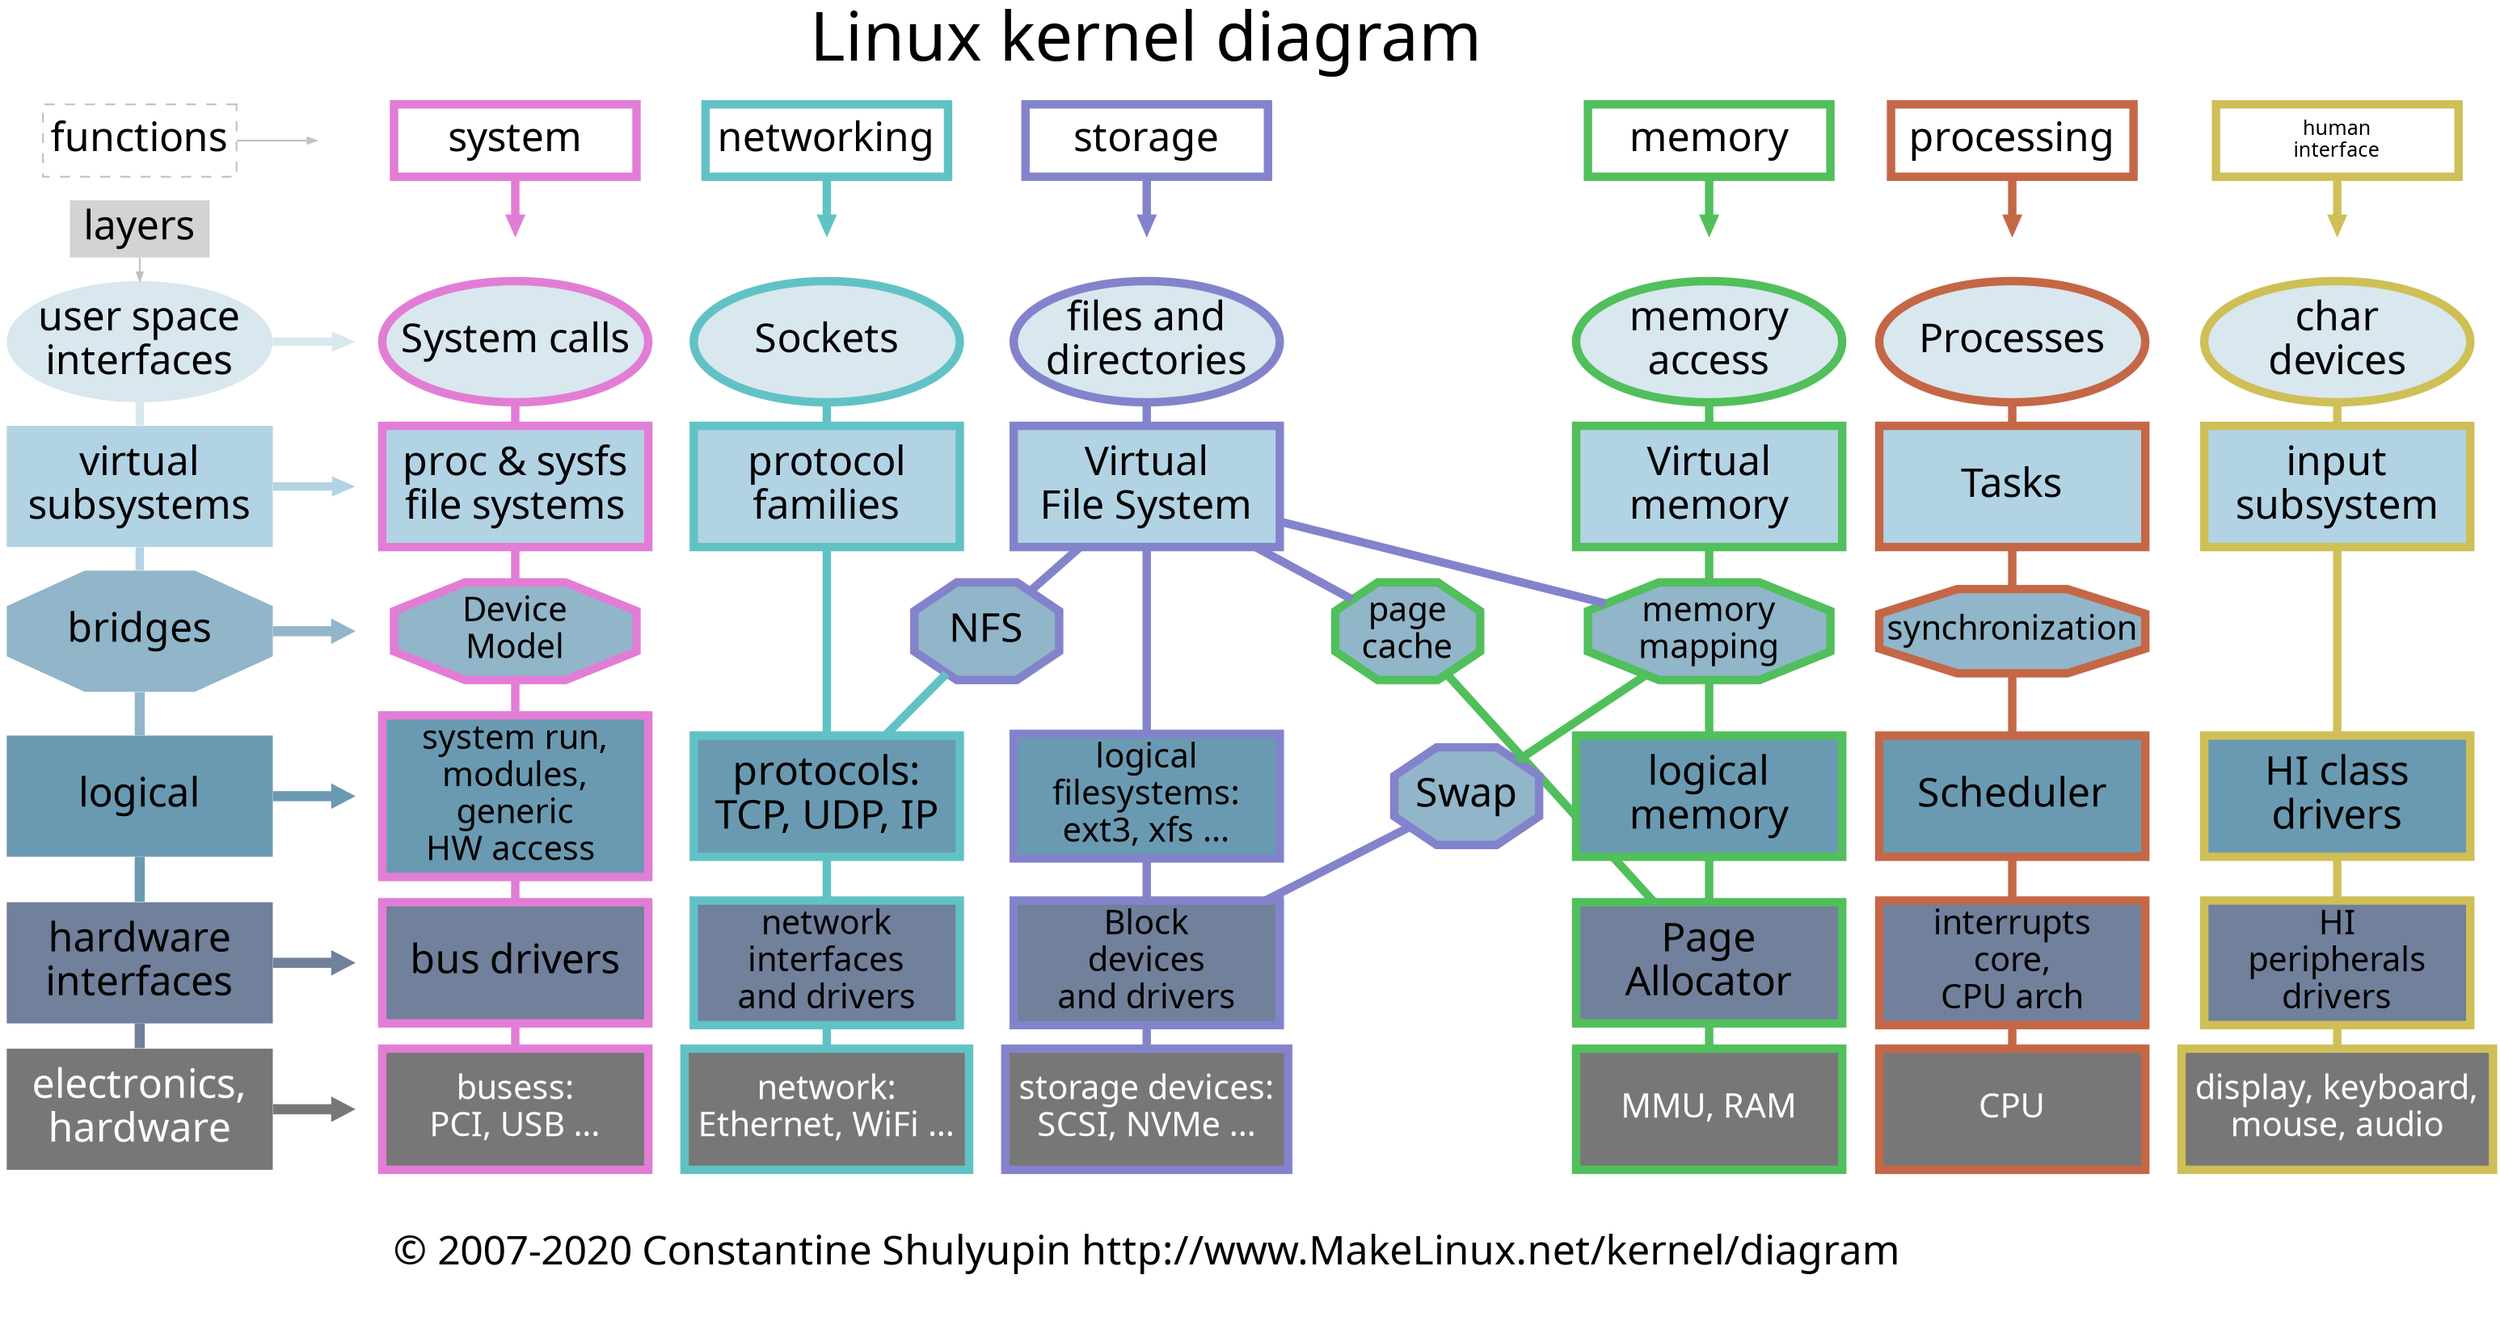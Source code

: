 digraph matrix {
	graph [newrank=true,
		nodesep=0.3,
		ranksep=0.2,
		overlap=true,
		splines=false,
	];
	node [fixedsize=false,
		fontname=Ubuntu
		fontsize=24,
		height=1,
		shape=box,
		style="filled,setlinewidth(5)",
		width=2.2
	];
	edge [arrowhead=none,
		arrowsize=0.5,
		labelfontname="Ubuntu",
		weight=10,
		style="filled,setlinewidth(5)"
	];
	{
		node [color="#e27dd6ff"];
		system_		 [color="#e27dd6ff",
			fixedsize=true,
			height=0,
			shape=point,
			style=invis,
			shape=point
			];
		system		 [color="#e27dd6ff",
			URL="https://en.wikibooks.org/wiki/The_Linux_Kernel/System",
			fillcolor=white,
			fixedsize=true,
			height=0.6,
			row=func,
			width=2];
		system -> system_		 [arrowhead="",
			color="#e27dd6ff",
			row=func]
		SCI		 [color="#e27dd6ff",
			URL="https://en.wikibooks.org/wiki/The_Linux_Kernel/Syscalls",
			fillcolor="#d9e7ee",
			fixedsize=true,
			label="System calls",
			row=usr,
			shape=ellipse];
		sysfs		 [color="#e27dd6ff",
			fillcolor="#b2d3e4",
			label="proc & sysfs\nfile systems"];
		SCI -> sysfs		 [color="#e27dd6ff"];
		DM		 [color="#e27dd6ff",
			fillcolor="#91b5c9",
			fixedsize=true,
			fontsize=20,
			height=0.8,
			label="Device\nModel",
			shape=octagon,
			width=2];
		sysfs -> DM		 [color="#e27dd6ff"];
		log_sys		 [color="#e27dd6ff",
			fillcolor="#6a9ab1",
			fontsize=20,
			label="system run,\nmodules,\ngeneric\nHW access "];
		DM -> log_sys		 [color="#e27dd6ff"];
		bus_drv		 [color="#e27dd6ff",
			fillcolor="#71809b",
			label="bus drivers"];
		log_sys -> bus_drv		 [color="#e27dd6ff"];
		H2		 [color="#e27dd6ff",
			fillcolor="#777777",
			fontcolor=white,
			fontsize=20,
			label="busess:\nPCI, USB ...",
			row=chip];
		bus_drv -> H2		 [color="#e27dd6ff"];
	}
	{
		node [color="#61c2c5"];
		edge [color="#61c2c5"];
		networking_		 [color="#61c2c5",
			fixedsize=true,
			height=0,
			shape=point,
			style=invis,
			shape=point
			width=0];
		networking		 [color="#61c2c5",
			URL="https://en.wikibooks.org/wiki/The_Linux_Kernel/Networking",
			fillcolor=white,
			fixedsize=true,
			height=0.6,
			row=func,
			width=2];
		networking -> networking_		 [arrowhead="",
			color="#61c2c5",
			row=func];
		sock		 [color="#61c2c5",
			fillcolor="#d9e7ee",
			fixedsize=true,
			label=Sockets,
			row=usr,
			shape=ellipse];
		prot_fam		 [color="#61c2c5",
			fillcolor="#b2d3e4",
			label="protocol\nfamilies"];
		sock -> prot_fam		 [color="#61c2c5"];
		log_prot		 [color="#61c2c5",
			fillcolor="#6a9ab1",
			label="protocols:\nTCP, UDP, IP"];
		prot_fam -> log_prot		 [color="#61c2c5"];
		netif		 [color="#61c2c5",
			fillcolor="#71809b",
			fontsize=20,
			label="network\ninterfaces\nand drivers"];
		log_prot -> netif		 [color="#61c2c5"];
		net_hw		 [color="#61c2c5",
			fillcolor="#777777",
			fontcolor=white,
			fontsize=20,
			label="network:\nEthernet, WiFi ...",
			row=chip];
		netif -> net_hw		 [color="#61c2c5"];
		NFS		 [color="#8383cc",
			fillcolor="#91b5c9",
			fixedsize=true,
			height=0.8,
			label=NFS,
			shape=octagon,
			width=1.2];
		NFS -> log_prot		 [color="#61c2c5",
			weight=0];
	}
	{
		node [color="#8383cc"];
		edge [color="#8383cc"];
		NFS;
		storage_		 [color="#8383cc",
			shape=point
			fixedsize=true,
			height=0,
			style=invis,
			width=0];
		storage		 [color="#8383cc",
			URL="https://en.wikibooks.org/wiki/The_Linux_Kernel/Storage",
			fillcolor=white,
			fixedsize=true,
			height=0.6,
			row=func,
			width=2];
		storage -> storage_		 [arrowhead="",
			color="#8383cc",
			row=func];
		FS		 [color="#8383cc",
			fillcolor="#d9e7ee",
			fixedsize=true,
			label="files and\ndirectories",
			row=usr,
			shape=ellipse];
		VFS		 [color="#8383cc",
			fillcolor="#b2d3e4",
			label="Virtual\nFile System"];
		FS -> VFS		 [color="#8383cc"];
		VFS -> NFS		 [color="#8383cc",
			weight=0];
		logFS		 [color="#8383cc",
			fillcolor="#6a9ab1",
			fontsize=20,
			label="logical\nfilesystems:\next3, xfs ..."];
		VFS -> logFS		 [color="#8383cc"];
		PC		 [color="#51bf5b",
			fillcolor="#91b5c9",
			fixedsize=true,
			fontsize=20,
			height=0.8,
			label="page\ncache",
			shape=octagon,
			width=1.2];
		VFS -> PC		 [color="#8383cc",
			weight=0];
		mmap		 [color="#51bf5b",
			fillcolor="#91b5c9",
			fixedsize=true,
			fontsize=20,
			height=0.8,
			label="memory\nmapping",
			shape=octagon,
			width=2];
		VFS -> mmap		 [color="#8383cc",
			weight=0];
		block		 [color="#8383cc",
			fillcolor="#71809b",
			fontsize=20,
			label="Block\ndevices\nand drivers"];
		logFS -> block		 [color="#8383cc"];
		PA		 [color="#51bf5b",
			fillcolor="#71809b",
			label="Page\nAllocator"];
		PC -> PA		 [color="#51bf5b",
			weight=0];
		H4		 [color="#8383cc",
			fillcolor="#777777",
			fontcolor=white,
			fontsize=20,
			label="storage devices:\nSCSI, NVMe ...",
			row=chip];
		block -> H4		 [color="#8383cc"];
		SW		 [color="#8383cc",
			fillcolor="#91b5c9",
			fixedsize=true,
			label=Swap,
			height=0.8,
			shape=octagon,
			width=1.2];
		SW -> block		 [color="#8383cc",
			weight=0];
	}
	{
		node [color="#c46747"];
		edge [color="#c46747"];
		processing_		 [color="#c46747",
			fixedsize=true,
			height=0,
			shape=point
			style=invis,
			width=0];
		processing		 [color="#c46747",
			URL="https://en.wikibooks.org/wiki/The_Linux_Kernel/Processing",
			fillcolor=white,
			fixedsize=true,
			height=0.6,
			row=func,
			width=2];
		processing -> processing_		 [arrowhead="",
			color="#c46747",
			row=func];
		proc		 [color="#c46747",
			fillcolor="#d9e7ee",
			fixedsize=true,
			label=Processes,
			row=usr,
			shape=ellipse];
		Tasks		 [color="#c46747",
			fillcolor="#b2d3e4"];
		proc -> Tasks		 [color="#c46747"];
		sync		 [color="#c46747",
			fillcolor="#91b5c9",
			fixedsize=true,
			fontsize=20,
			fontname="Ubuntu Condensed"
			label=synchronization,
			height=0.7,
			//width=2,
			shape=octagon];
		Tasks -> sync		 [color="#c46747"];
		sched		 [color="#c46747",
			fillcolor="#6a9ab1",
			label=Scheduler];
		sync -> sched		 [color="#c46747"];
		IRQ		 [color="#c46747",
			fillcolor="#71809b",
			fontsize=20,
			label="interrupts\ncore,\nCPU arch"];
		sched -> IRQ		 [color="#c46747"];
		CPU		 [color="#c46747",
			fillcolor="#777777",
			fontcolor=white,
			fontsize=20,
			row=chip];
		IRQ -> CPU		 [color="#c46747"];
	}
	{
		node [color="#cfbf57ff",
			
		];
		edge [color="#cfbf57ff",
			weight=10
		];
		HI_		 [color="#cfbf57ff",
			fixedsize=true,
			height=0,
			shape=point
			style=invis,
			width=0];
		HI		 [color="#cfbf57ff",
			URL="https://en.wikibooks.org/wiki/The_Linux_Kernel",
			fillcolor=white,
			fixedsize=true,
			fontsize=12,
			height=0.6,
			label="human\ninterface",
			row=func,
			width=2];
		HI -> HI_		 [arrowhead="",
			color="#cfbf57ff",
			row=func];
		char		 [color="#cfbf57ff",
			fillcolor="#d9e7ee",
			fixedsize=true,
			label="char\ndevices",
			row=usr,
			shape=ellipse];
		input		 [color="#cfbf57ff",
			fillcolor="#b2d3e4",
			label="input\nsubsystem"];
		char -> input		 [color="#cfbf57ff"];
		F7		 [color="#cfbf57ff",
			fillcolor="#6a9ab1",
			label="HI class\ndrivers"];
		input -> F7		 [color="#cfbf57ff"];
		HID		 [color="#cfbf57ff",
			fillcolor="#71809b",
			fontsize=20,
			URL="https://www.kernel.org/doc/html/latest/hid/",
			label="HI\nperipherals\ndrivers"];
		F7 -> HID		 [color="#cfbf57ff"
			];
		H7		 [color="#cfbf57ff",
			fillcolor="#777777",
			fontcolor=white,
			fontsize=20,
			label="display, keyboard,\nmouse, audio",
			row=chip];
		HID -> H7		 [color="#cfbf57ff" ];
	}
	{
		graph [rank=same];
		edge [style=invis,
			weight=1
		];
		system;
		networking;
		system -> networking		 [weight=1];
		storage;
		networking -> storage		 [weight=1];
		memory		 [color="#51bf5b",
			URL="https://en.wikibooks.org/wiki/The_Linux_Kernel/Memory",
			fillcolor=white,
			fixedsize=true,
			height=0.6,
			row=func,
			width=2];
		storage -> memory		 [weight=1];
		processing;
		HI;
		processing -> HI		 [weight=1];
		memory -> processing		 [weight=1];
		functions_		 [fixedsize=true,
			height=0,
			shape=point
			style=invis,
			width=0];
		functions_ -> system		 [weight=1];
		functions		 [color=gray,
			tooltip="Columns represent main functionalities of the kernel",
			URL="http://www.makelinux.net/ldd3/chp-1-sect-2.shtml",
			fillcolor=gray,
			fixedsize=true,
			height=0.6,
			row=func,
			style=dashed,
			width=1.6];
		functions -> functions_		 [arrowhead="",
			color=gray,
			style="",
			weight=""];
	}
	{
		graph [rank=same];
		SCI;
		sock;
		FS;
		proc;
		char;
		usr_		 [fixedsize=true,
			height=0,
			shape=point
			style=invis,
			width=0.5];
		usr		 [fillcolor="#d9e7eeff",
			fixedsize=true,
			label="user space\ninterfaces",
			row=usr,
			shape=ellipse,
			style="filled,setlinewidth(0)"];
		MA		 [color="#51bf5b",
			fillcolor="#d9e7ee",
			fixedsize=true,
			label="memory\naccess",
			row=usr,
			shape=ellipse];
	}
	{
		edge [style=invis,
			weight=10
		];
		system_;
		SCI;
		system_ -> SCI;
		networking_;
		sock;
		networking_ -> sock;
		storage_;
		FS;
		storage_ -> FS;
		processing_;
		proc;
		processing_ -> proc;
		HI_;
		char;
		HI_ -> char;
		MA;
		memory_		 [fixedsize=true,
			height=0,
			shape=point,
			style=invis,
			width=0];
		memory_ -> MA;
	}
	{
		graph [rank=same];
		sysfs;
		prot_fam;
		VFS;
		Tasks;
		input;
		D0		 [fixedsize=true,
			height=0,
			shape=point,
			style=invis,
			width=0];
		virt		 [fillcolor="#b2d3e4",
			label="virtual\nsubsystems",
			URL="https://en.wikipedia.org/wiki/Proxy_pattern",
			tooltip="proxy between standard user space interfaces and internal implementations",
			style="filled,setlinewidth(0)"];
		VM		 [color="#51bf5b",
			fillcolor="#b2d3e4",
			label="Virtual\nmemory"];
	}
	{
		graph [rank=same];
		DM;
		NFS;
		mmap;
		sync;
		E0		 [fixedsize=true,
			height=0,
			shape=point,
			style=invis,
			width=0];
		bridges		 [fillcolor="#91b5c9",
			shape=octagon,
			tooltip="bridges between uniform virtual interfaces and various implementations",
			URL="https://en.wikipedia.org/wiki/Bridge_pattern",
			style="filled,setlinewidth(0)"];
	}
	{
		graph [rank=same];
		log_sys;
		log_prot;
		logFS;
		sched;
		F7;
		F0		 [fixedsize=true,
			height=0,
			shape=point,
			style=invis,
			width=0];
		logical		 [fillcolor="#6a9ab1",
			style="filled,setlinewidth(0)"];
		log_mem		 [color="#51bf5b",
			fillcolor="#6a9ab1",
			label="logical\nmemory"];
	}
	{
		graph [rank=same];
		bus_drv;
		netif;
		block;
		PA;
		IRQ;
		HID;
		G0		 [fixedsize=true,
			height=0,
			shape=point,
			style=invis,
			width=0];
		HWI		 [fillcolor="#71809b",
			label="hardware\ninterfaces",
			style="filled,setlinewidth(0)"];
	}
	{
		graph [rank=same];
		H2;
		net_hw;
		H4;
		CPU;
		H7;
		H0		 [fixedsize=true,
			height=0,
			shape=point,
			style=invis,
			width=0];
		HW		 [fillcolor="#777777",
			fontcolor=white,
			label="electronics,\nhardware",
			row=chip,
			style="filled,setlinewidth(0)"];
		H5		 [color="#51bf5b",
			fillcolor="#777777",
			fontcolor=white,
			fontsize=20,
			label="MMU, RAM",
			row=chip];
	}
	subgraph mem {
		node [color="#51bf5b",
			height=0.5
		];
		edge [color="#51bf5b"];
		PC;
		mmap;
		SW;
		mmap -> SW		 [color="#51bf5b",
			weight=0];
		log_mem;
		mmap -> log_mem		 [color="#51bf5b"];
		PA;
		H5;
		PA -> H5		 [color="#51bf5b"];
		memory;
		memory_;
		memory -> memory_		 [arrowhead="",
			color="#51bf5b",
			row=func];
		MA;
		VM;
		MA -> VM		 [color="#51bf5b"];
		VM -> mmap		 [color="#51bf5b"];
		log_mem -> PA		 [color="#51bf5b"];
	}
	bottom	 [label="© 2007-2020 Constantine Shulyupin http://www.MakeLinux.net/kernel/diagram",
		shape=plaintext,
		style=""];
	H4 -> bottom	 [style=invis];
	layers	 [fillcolor=lightgray,
		tooltip="Functionalities are divided to common layers. It is approximate division.",
		height=0.1,
		style="filled,setlinewidth(0)",
		width=0.5];
	functions -> layers [ style=invis ];
	usr -> usr_	 [arrowhead="",
		color="#d9e7eeff",
		minlen=2];
	usr -> virt	 [color="#d9e7eeff"];
	virt -> D0	 [arrowhead="",
		color="#b2d3e4",
		minlen=2];
	virt -> bridges	 [color="#b2d3e4"];
	bridges -> E0	 [arrowhead="",
		color="#91b5c9",
		minlen=2,
		style="filled,setlinewidth(6)",
		weight=""];
	bridges -> logical	 [color="#91b5c9",
		style="filled,setlinewidth(6)"];
	logical -> F0	 [arrowhead="",
		color="#6a9ab1",
		minlen=2,
		row=logical,
		style="filled,setlinewidth(6)",
		weight=""];
	logical -> HWI	 [color="#6a9ab1",
		row=logical,
		style="filled,setlinewidth(6)"];
	HWI -> G0	 [arrowhead="",
		color="#71809b",
		minlen=2,
		row=HWI,
		style="filled,setlinewidth(6)",
		weight=""];
	HWI -> HW	 [color="#71809b",
		row=HWI,
		style="filled,setlinewidth(6)"];
	HW -> H0	 [arrowhead="",
		color="#777777",
		minlen=2,
		row=chip,
		style="filled,setlinewidth(6)",
		weight=""];
	layers -> usr	 [arrowhead="",
		color=gray,
		style="filled,setlinewidth(1)"];
	LKD	 [fontsize=40,
		label="Linux kernel diagram",
		shape=plain,
		style=""];
	LKD -> storage [style=invis];
}

